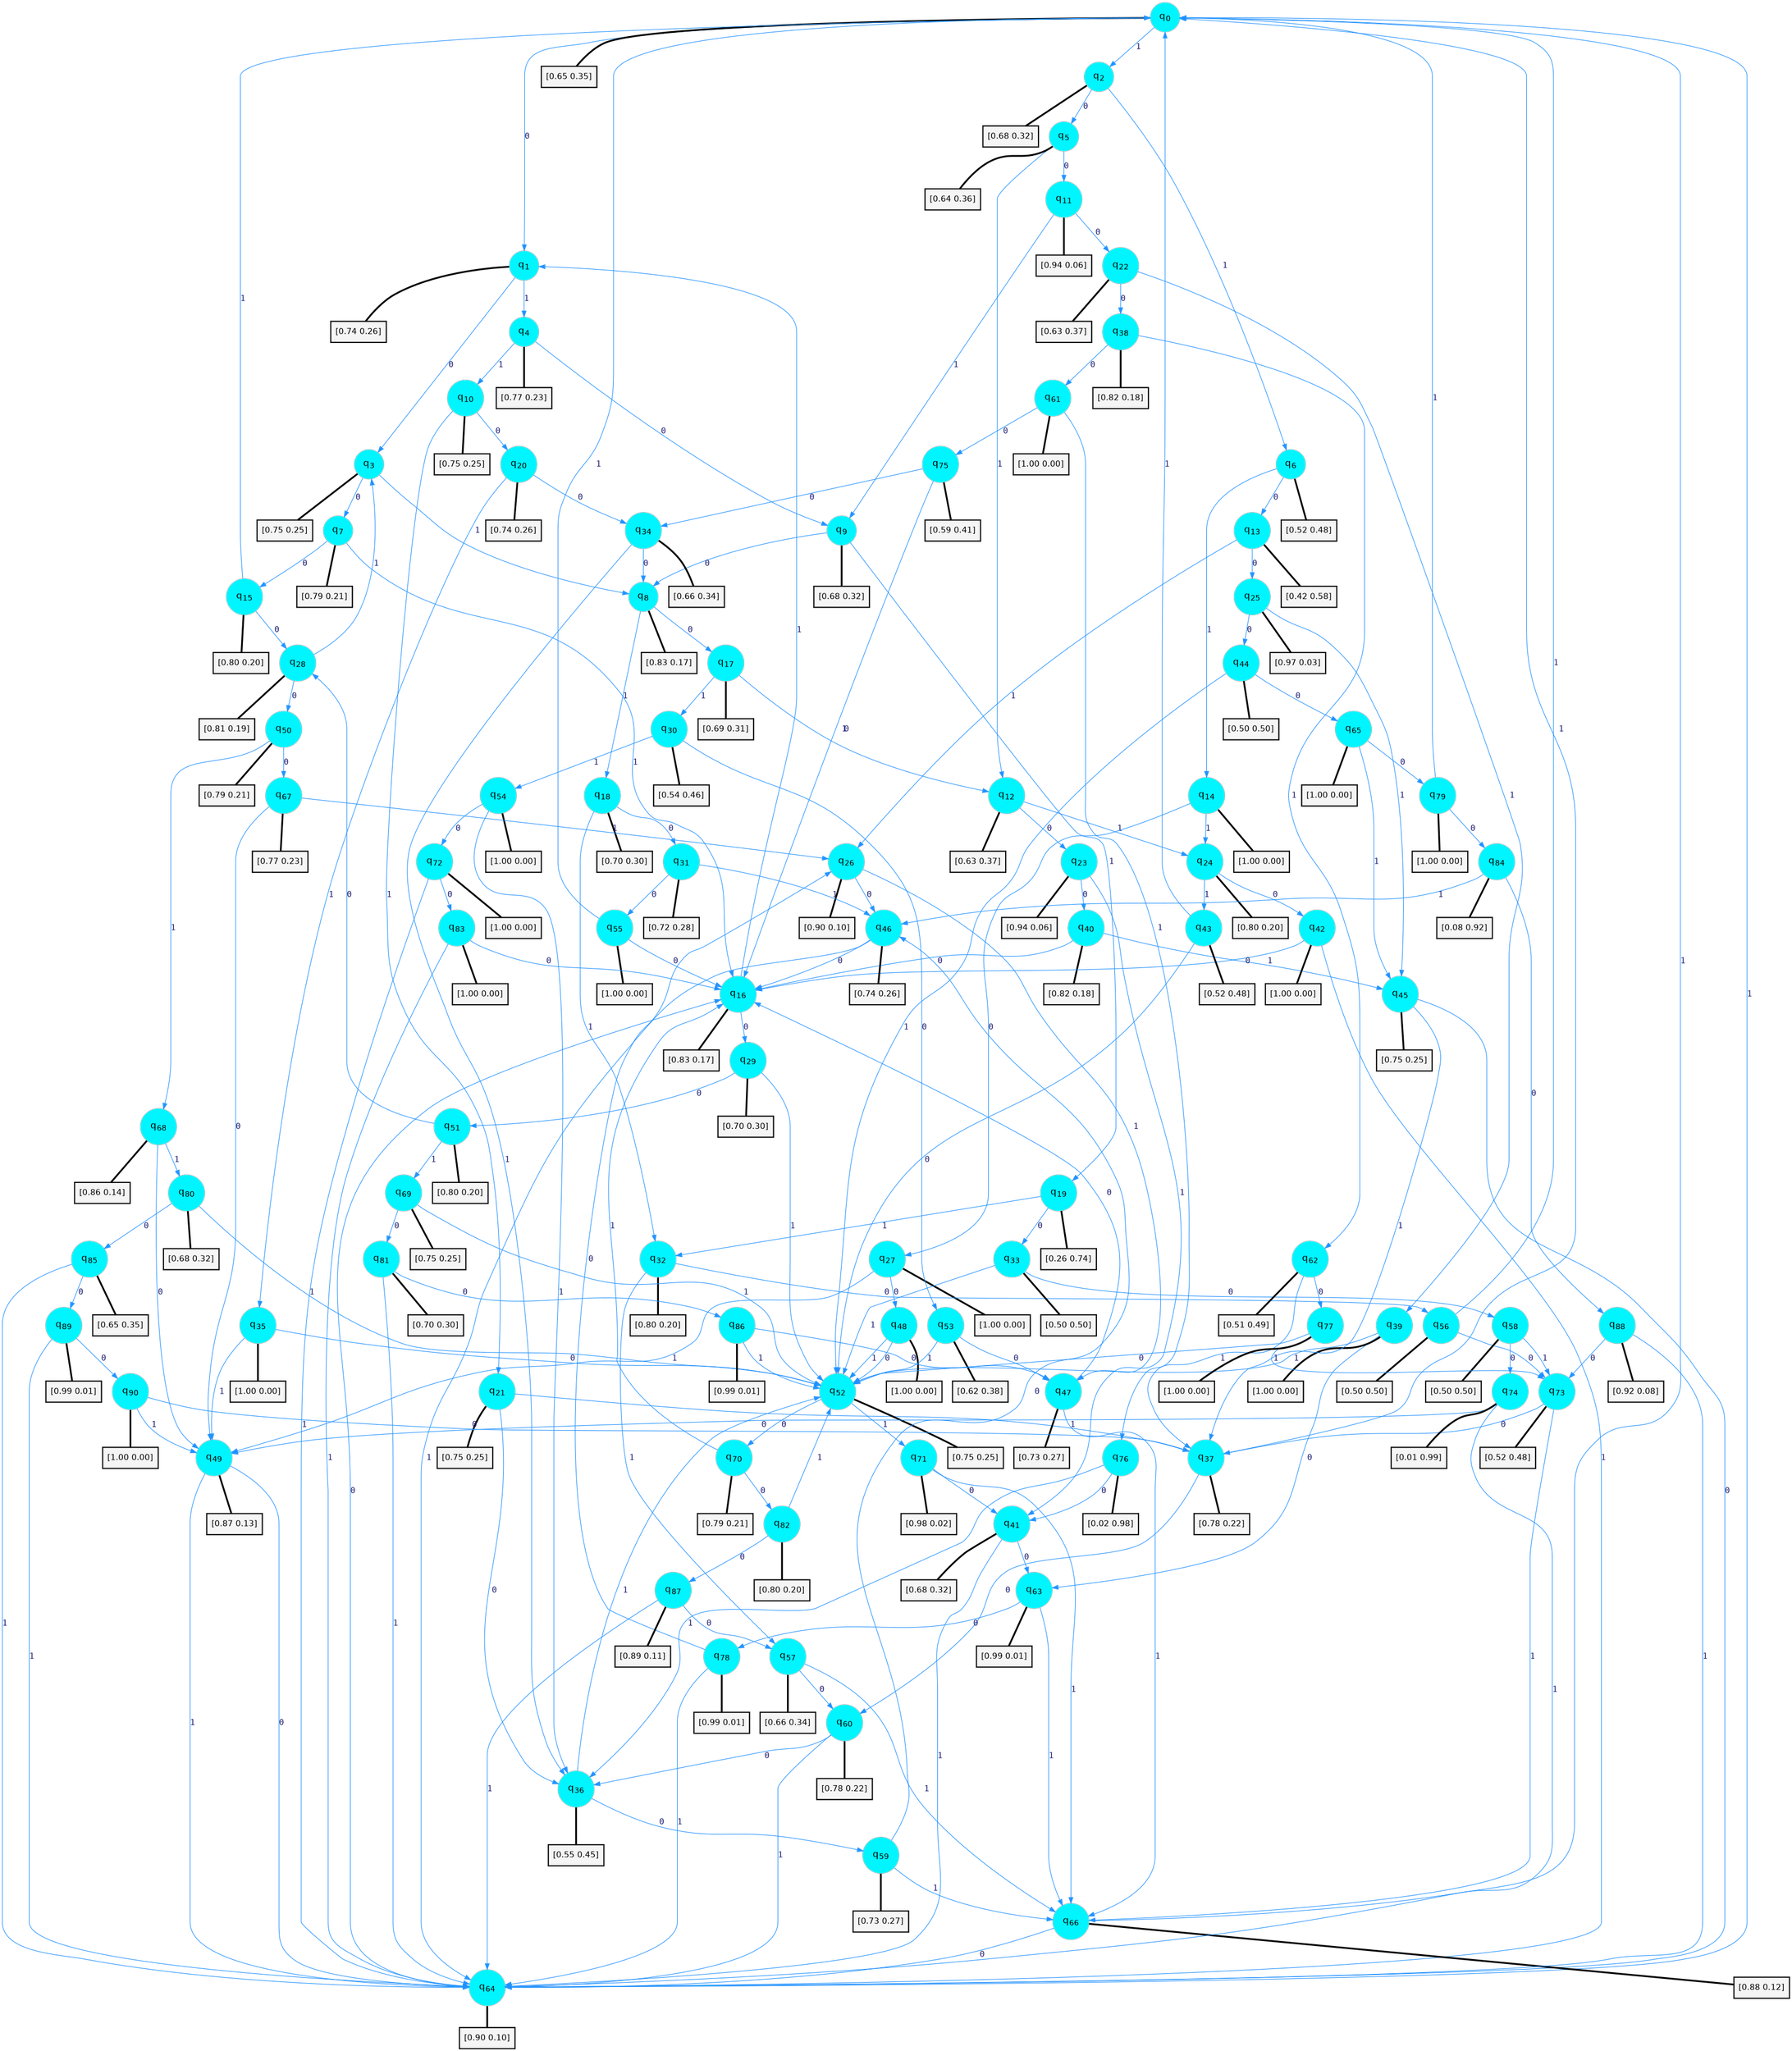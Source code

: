 digraph G {
graph [
bgcolor=transparent, dpi=300, rankdir=TD, size="40,25"];
node [
color=gray, fillcolor=turquoise1, fontcolor=black, fontname=Helvetica, fontsize=16, fontweight=bold, shape=circle, style=filled];
edge [
arrowsize=1, color=dodgerblue1, fontcolor=midnightblue, fontname=courier, fontweight=bold, penwidth=1, style=solid, weight=20];
0[label=<q<SUB>0</SUB>>];
1[label=<q<SUB>1</SUB>>];
2[label=<q<SUB>2</SUB>>];
3[label=<q<SUB>3</SUB>>];
4[label=<q<SUB>4</SUB>>];
5[label=<q<SUB>5</SUB>>];
6[label=<q<SUB>6</SUB>>];
7[label=<q<SUB>7</SUB>>];
8[label=<q<SUB>8</SUB>>];
9[label=<q<SUB>9</SUB>>];
10[label=<q<SUB>10</SUB>>];
11[label=<q<SUB>11</SUB>>];
12[label=<q<SUB>12</SUB>>];
13[label=<q<SUB>13</SUB>>];
14[label=<q<SUB>14</SUB>>];
15[label=<q<SUB>15</SUB>>];
16[label=<q<SUB>16</SUB>>];
17[label=<q<SUB>17</SUB>>];
18[label=<q<SUB>18</SUB>>];
19[label=<q<SUB>19</SUB>>];
20[label=<q<SUB>20</SUB>>];
21[label=<q<SUB>21</SUB>>];
22[label=<q<SUB>22</SUB>>];
23[label=<q<SUB>23</SUB>>];
24[label=<q<SUB>24</SUB>>];
25[label=<q<SUB>25</SUB>>];
26[label=<q<SUB>26</SUB>>];
27[label=<q<SUB>27</SUB>>];
28[label=<q<SUB>28</SUB>>];
29[label=<q<SUB>29</SUB>>];
30[label=<q<SUB>30</SUB>>];
31[label=<q<SUB>31</SUB>>];
32[label=<q<SUB>32</SUB>>];
33[label=<q<SUB>33</SUB>>];
34[label=<q<SUB>34</SUB>>];
35[label=<q<SUB>35</SUB>>];
36[label=<q<SUB>36</SUB>>];
37[label=<q<SUB>37</SUB>>];
38[label=<q<SUB>38</SUB>>];
39[label=<q<SUB>39</SUB>>];
40[label=<q<SUB>40</SUB>>];
41[label=<q<SUB>41</SUB>>];
42[label=<q<SUB>42</SUB>>];
43[label=<q<SUB>43</SUB>>];
44[label=<q<SUB>44</SUB>>];
45[label=<q<SUB>45</SUB>>];
46[label=<q<SUB>46</SUB>>];
47[label=<q<SUB>47</SUB>>];
48[label=<q<SUB>48</SUB>>];
49[label=<q<SUB>49</SUB>>];
50[label=<q<SUB>50</SUB>>];
51[label=<q<SUB>51</SUB>>];
52[label=<q<SUB>52</SUB>>];
53[label=<q<SUB>53</SUB>>];
54[label=<q<SUB>54</SUB>>];
55[label=<q<SUB>55</SUB>>];
56[label=<q<SUB>56</SUB>>];
57[label=<q<SUB>57</SUB>>];
58[label=<q<SUB>58</SUB>>];
59[label=<q<SUB>59</SUB>>];
60[label=<q<SUB>60</SUB>>];
61[label=<q<SUB>61</SUB>>];
62[label=<q<SUB>62</SUB>>];
63[label=<q<SUB>63</SUB>>];
64[label=<q<SUB>64</SUB>>];
65[label=<q<SUB>65</SUB>>];
66[label=<q<SUB>66</SUB>>];
67[label=<q<SUB>67</SUB>>];
68[label=<q<SUB>68</SUB>>];
69[label=<q<SUB>69</SUB>>];
70[label=<q<SUB>70</SUB>>];
71[label=<q<SUB>71</SUB>>];
72[label=<q<SUB>72</SUB>>];
73[label=<q<SUB>73</SUB>>];
74[label=<q<SUB>74</SUB>>];
75[label=<q<SUB>75</SUB>>];
76[label=<q<SUB>76</SUB>>];
77[label=<q<SUB>77</SUB>>];
78[label=<q<SUB>78</SUB>>];
79[label=<q<SUB>79</SUB>>];
80[label=<q<SUB>80</SUB>>];
81[label=<q<SUB>81</SUB>>];
82[label=<q<SUB>82</SUB>>];
83[label=<q<SUB>83</SUB>>];
84[label=<q<SUB>84</SUB>>];
85[label=<q<SUB>85</SUB>>];
86[label=<q<SUB>86</SUB>>];
87[label=<q<SUB>87</SUB>>];
88[label=<q<SUB>88</SUB>>];
89[label=<q<SUB>89</SUB>>];
90[label=<q<SUB>90</SUB>>];
91[label="[0.65 0.35]", shape=box,fontcolor=black, fontname=Helvetica, fontsize=14, penwidth=2, fillcolor=whitesmoke,color=black];
92[label="[0.74 0.26]", shape=box,fontcolor=black, fontname=Helvetica, fontsize=14, penwidth=2, fillcolor=whitesmoke,color=black];
93[label="[0.68 0.32]", shape=box,fontcolor=black, fontname=Helvetica, fontsize=14, penwidth=2, fillcolor=whitesmoke,color=black];
94[label="[0.75 0.25]", shape=box,fontcolor=black, fontname=Helvetica, fontsize=14, penwidth=2, fillcolor=whitesmoke,color=black];
95[label="[0.77 0.23]", shape=box,fontcolor=black, fontname=Helvetica, fontsize=14, penwidth=2, fillcolor=whitesmoke,color=black];
96[label="[0.64 0.36]", shape=box,fontcolor=black, fontname=Helvetica, fontsize=14, penwidth=2, fillcolor=whitesmoke,color=black];
97[label="[0.52 0.48]", shape=box,fontcolor=black, fontname=Helvetica, fontsize=14, penwidth=2, fillcolor=whitesmoke,color=black];
98[label="[0.79 0.21]", shape=box,fontcolor=black, fontname=Helvetica, fontsize=14, penwidth=2, fillcolor=whitesmoke,color=black];
99[label="[0.83 0.17]", shape=box,fontcolor=black, fontname=Helvetica, fontsize=14, penwidth=2, fillcolor=whitesmoke,color=black];
100[label="[0.68 0.32]", shape=box,fontcolor=black, fontname=Helvetica, fontsize=14, penwidth=2, fillcolor=whitesmoke,color=black];
101[label="[0.75 0.25]", shape=box,fontcolor=black, fontname=Helvetica, fontsize=14, penwidth=2, fillcolor=whitesmoke,color=black];
102[label="[0.94 0.06]", shape=box,fontcolor=black, fontname=Helvetica, fontsize=14, penwidth=2, fillcolor=whitesmoke,color=black];
103[label="[0.63 0.37]", shape=box,fontcolor=black, fontname=Helvetica, fontsize=14, penwidth=2, fillcolor=whitesmoke,color=black];
104[label="[0.42 0.58]", shape=box,fontcolor=black, fontname=Helvetica, fontsize=14, penwidth=2, fillcolor=whitesmoke,color=black];
105[label="[1.00 0.00]", shape=box,fontcolor=black, fontname=Helvetica, fontsize=14, penwidth=2, fillcolor=whitesmoke,color=black];
106[label="[0.80 0.20]", shape=box,fontcolor=black, fontname=Helvetica, fontsize=14, penwidth=2, fillcolor=whitesmoke,color=black];
107[label="[0.83 0.17]", shape=box,fontcolor=black, fontname=Helvetica, fontsize=14, penwidth=2, fillcolor=whitesmoke,color=black];
108[label="[0.69 0.31]", shape=box,fontcolor=black, fontname=Helvetica, fontsize=14, penwidth=2, fillcolor=whitesmoke,color=black];
109[label="[0.70 0.30]", shape=box,fontcolor=black, fontname=Helvetica, fontsize=14, penwidth=2, fillcolor=whitesmoke,color=black];
110[label="[0.26 0.74]", shape=box,fontcolor=black, fontname=Helvetica, fontsize=14, penwidth=2, fillcolor=whitesmoke,color=black];
111[label="[0.74 0.26]", shape=box,fontcolor=black, fontname=Helvetica, fontsize=14, penwidth=2, fillcolor=whitesmoke,color=black];
112[label="[0.75 0.25]", shape=box,fontcolor=black, fontname=Helvetica, fontsize=14, penwidth=2, fillcolor=whitesmoke,color=black];
113[label="[0.63 0.37]", shape=box,fontcolor=black, fontname=Helvetica, fontsize=14, penwidth=2, fillcolor=whitesmoke,color=black];
114[label="[0.94 0.06]", shape=box,fontcolor=black, fontname=Helvetica, fontsize=14, penwidth=2, fillcolor=whitesmoke,color=black];
115[label="[0.80 0.20]", shape=box,fontcolor=black, fontname=Helvetica, fontsize=14, penwidth=2, fillcolor=whitesmoke,color=black];
116[label="[0.97 0.03]", shape=box,fontcolor=black, fontname=Helvetica, fontsize=14, penwidth=2, fillcolor=whitesmoke,color=black];
117[label="[0.90 0.10]", shape=box,fontcolor=black, fontname=Helvetica, fontsize=14, penwidth=2, fillcolor=whitesmoke,color=black];
118[label="[1.00 0.00]", shape=box,fontcolor=black, fontname=Helvetica, fontsize=14, penwidth=2, fillcolor=whitesmoke,color=black];
119[label="[0.81 0.19]", shape=box,fontcolor=black, fontname=Helvetica, fontsize=14, penwidth=2, fillcolor=whitesmoke,color=black];
120[label="[0.70 0.30]", shape=box,fontcolor=black, fontname=Helvetica, fontsize=14, penwidth=2, fillcolor=whitesmoke,color=black];
121[label="[0.54 0.46]", shape=box,fontcolor=black, fontname=Helvetica, fontsize=14, penwidth=2, fillcolor=whitesmoke,color=black];
122[label="[0.72 0.28]", shape=box,fontcolor=black, fontname=Helvetica, fontsize=14, penwidth=2, fillcolor=whitesmoke,color=black];
123[label="[0.80 0.20]", shape=box,fontcolor=black, fontname=Helvetica, fontsize=14, penwidth=2, fillcolor=whitesmoke,color=black];
124[label="[0.50 0.50]", shape=box,fontcolor=black, fontname=Helvetica, fontsize=14, penwidth=2, fillcolor=whitesmoke,color=black];
125[label="[0.66 0.34]", shape=box,fontcolor=black, fontname=Helvetica, fontsize=14, penwidth=2, fillcolor=whitesmoke,color=black];
126[label="[1.00 0.00]", shape=box,fontcolor=black, fontname=Helvetica, fontsize=14, penwidth=2, fillcolor=whitesmoke,color=black];
127[label="[0.55 0.45]", shape=box,fontcolor=black, fontname=Helvetica, fontsize=14, penwidth=2, fillcolor=whitesmoke,color=black];
128[label="[0.78 0.22]", shape=box,fontcolor=black, fontname=Helvetica, fontsize=14, penwidth=2, fillcolor=whitesmoke,color=black];
129[label="[0.82 0.18]", shape=box,fontcolor=black, fontname=Helvetica, fontsize=14, penwidth=2, fillcolor=whitesmoke,color=black];
130[label="[1.00 0.00]", shape=box,fontcolor=black, fontname=Helvetica, fontsize=14, penwidth=2, fillcolor=whitesmoke,color=black];
131[label="[0.82 0.18]", shape=box,fontcolor=black, fontname=Helvetica, fontsize=14, penwidth=2, fillcolor=whitesmoke,color=black];
132[label="[0.68 0.32]", shape=box,fontcolor=black, fontname=Helvetica, fontsize=14, penwidth=2, fillcolor=whitesmoke,color=black];
133[label="[1.00 0.00]", shape=box,fontcolor=black, fontname=Helvetica, fontsize=14, penwidth=2, fillcolor=whitesmoke,color=black];
134[label="[0.52 0.48]", shape=box,fontcolor=black, fontname=Helvetica, fontsize=14, penwidth=2, fillcolor=whitesmoke,color=black];
135[label="[0.50 0.50]", shape=box,fontcolor=black, fontname=Helvetica, fontsize=14, penwidth=2, fillcolor=whitesmoke,color=black];
136[label="[0.75 0.25]", shape=box,fontcolor=black, fontname=Helvetica, fontsize=14, penwidth=2, fillcolor=whitesmoke,color=black];
137[label="[0.74 0.26]", shape=box,fontcolor=black, fontname=Helvetica, fontsize=14, penwidth=2, fillcolor=whitesmoke,color=black];
138[label="[0.73 0.27]", shape=box,fontcolor=black, fontname=Helvetica, fontsize=14, penwidth=2, fillcolor=whitesmoke,color=black];
139[label="[1.00 0.00]", shape=box,fontcolor=black, fontname=Helvetica, fontsize=14, penwidth=2, fillcolor=whitesmoke,color=black];
140[label="[0.87 0.13]", shape=box,fontcolor=black, fontname=Helvetica, fontsize=14, penwidth=2, fillcolor=whitesmoke,color=black];
141[label="[0.79 0.21]", shape=box,fontcolor=black, fontname=Helvetica, fontsize=14, penwidth=2, fillcolor=whitesmoke,color=black];
142[label="[0.80 0.20]", shape=box,fontcolor=black, fontname=Helvetica, fontsize=14, penwidth=2, fillcolor=whitesmoke,color=black];
143[label="[0.75 0.25]", shape=box,fontcolor=black, fontname=Helvetica, fontsize=14, penwidth=2, fillcolor=whitesmoke,color=black];
144[label="[0.62 0.38]", shape=box,fontcolor=black, fontname=Helvetica, fontsize=14, penwidth=2, fillcolor=whitesmoke,color=black];
145[label="[1.00 0.00]", shape=box,fontcolor=black, fontname=Helvetica, fontsize=14, penwidth=2, fillcolor=whitesmoke,color=black];
146[label="[1.00 0.00]", shape=box,fontcolor=black, fontname=Helvetica, fontsize=14, penwidth=2, fillcolor=whitesmoke,color=black];
147[label="[0.50 0.50]", shape=box,fontcolor=black, fontname=Helvetica, fontsize=14, penwidth=2, fillcolor=whitesmoke,color=black];
148[label="[0.66 0.34]", shape=box,fontcolor=black, fontname=Helvetica, fontsize=14, penwidth=2, fillcolor=whitesmoke,color=black];
149[label="[0.50 0.50]", shape=box,fontcolor=black, fontname=Helvetica, fontsize=14, penwidth=2, fillcolor=whitesmoke,color=black];
150[label="[0.73 0.27]", shape=box,fontcolor=black, fontname=Helvetica, fontsize=14, penwidth=2, fillcolor=whitesmoke,color=black];
151[label="[0.78 0.22]", shape=box,fontcolor=black, fontname=Helvetica, fontsize=14, penwidth=2, fillcolor=whitesmoke,color=black];
152[label="[1.00 0.00]", shape=box,fontcolor=black, fontname=Helvetica, fontsize=14, penwidth=2, fillcolor=whitesmoke,color=black];
153[label="[0.51 0.49]", shape=box,fontcolor=black, fontname=Helvetica, fontsize=14, penwidth=2, fillcolor=whitesmoke,color=black];
154[label="[0.99 0.01]", shape=box,fontcolor=black, fontname=Helvetica, fontsize=14, penwidth=2, fillcolor=whitesmoke,color=black];
155[label="[0.90 0.10]", shape=box,fontcolor=black, fontname=Helvetica, fontsize=14, penwidth=2, fillcolor=whitesmoke,color=black];
156[label="[1.00 0.00]", shape=box,fontcolor=black, fontname=Helvetica, fontsize=14, penwidth=2, fillcolor=whitesmoke,color=black];
157[label="[0.88 0.12]", shape=box,fontcolor=black, fontname=Helvetica, fontsize=14, penwidth=2, fillcolor=whitesmoke,color=black];
158[label="[0.77 0.23]", shape=box,fontcolor=black, fontname=Helvetica, fontsize=14, penwidth=2, fillcolor=whitesmoke,color=black];
159[label="[0.86 0.14]", shape=box,fontcolor=black, fontname=Helvetica, fontsize=14, penwidth=2, fillcolor=whitesmoke,color=black];
160[label="[0.75 0.25]", shape=box,fontcolor=black, fontname=Helvetica, fontsize=14, penwidth=2, fillcolor=whitesmoke,color=black];
161[label="[0.79 0.21]", shape=box,fontcolor=black, fontname=Helvetica, fontsize=14, penwidth=2, fillcolor=whitesmoke,color=black];
162[label="[0.98 0.02]", shape=box,fontcolor=black, fontname=Helvetica, fontsize=14, penwidth=2, fillcolor=whitesmoke,color=black];
163[label="[1.00 0.00]", shape=box,fontcolor=black, fontname=Helvetica, fontsize=14, penwidth=2, fillcolor=whitesmoke,color=black];
164[label="[0.52 0.48]", shape=box,fontcolor=black, fontname=Helvetica, fontsize=14, penwidth=2, fillcolor=whitesmoke,color=black];
165[label="[0.01 0.99]", shape=box,fontcolor=black, fontname=Helvetica, fontsize=14, penwidth=2, fillcolor=whitesmoke,color=black];
166[label="[0.59 0.41]", shape=box,fontcolor=black, fontname=Helvetica, fontsize=14, penwidth=2, fillcolor=whitesmoke,color=black];
167[label="[0.02 0.98]", shape=box,fontcolor=black, fontname=Helvetica, fontsize=14, penwidth=2, fillcolor=whitesmoke,color=black];
168[label="[1.00 0.00]", shape=box,fontcolor=black, fontname=Helvetica, fontsize=14, penwidth=2, fillcolor=whitesmoke,color=black];
169[label="[0.99 0.01]", shape=box,fontcolor=black, fontname=Helvetica, fontsize=14, penwidth=2, fillcolor=whitesmoke,color=black];
170[label="[1.00 0.00]", shape=box,fontcolor=black, fontname=Helvetica, fontsize=14, penwidth=2, fillcolor=whitesmoke,color=black];
171[label="[0.68 0.32]", shape=box,fontcolor=black, fontname=Helvetica, fontsize=14, penwidth=2, fillcolor=whitesmoke,color=black];
172[label="[0.70 0.30]", shape=box,fontcolor=black, fontname=Helvetica, fontsize=14, penwidth=2, fillcolor=whitesmoke,color=black];
173[label="[0.80 0.20]", shape=box,fontcolor=black, fontname=Helvetica, fontsize=14, penwidth=2, fillcolor=whitesmoke,color=black];
174[label="[1.00 0.00]", shape=box,fontcolor=black, fontname=Helvetica, fontsize=14, penwidth=2, fillcolor=whitesmoke,color=black];
175[label="[0.08 0.92]", shape=box,fontcolor=black, fontname=Helvetica, fontsize=14, penwidth=2, fillcolor=whitesmoke,color=black];
176[label="[0.65 0.35]", shape=box,fontcolor=black, fontname=Helvetica, fontsize=14, penwidth=2, fillcolor=whitesmoke,color=black];
177[label="[0.99 0.01]", shape=box,fontcolor=black, fontname=Helvetica, fontsize=14, penwidth=2, fillcolor=whitesmoke,color=black];
178[label="[0.89 0.11]", shape=box,fontcolor=black, fontname=Helvetica, fontsize=14, penwidth=2, fillcolor=whitesmoke,color=black];
179[label="[0.92 0.08]", shape=box,fontcolor=black, fontname=Helvetica, fontsize=14, penwidth=2, fillcolor=whitesmoke,color=black];
180[label="[0.99 0.01]", shape=box,fontcolor=black, fontname=Helvetica, fontsize=14, penwidth=2, fillcolor=whitesmoke,color=black];
181[label="[1.00 0.00]", shape=box,fontcolor=black, fontname=Helvetica, fontsize=14, penwidth=2, fillcolor=whitesmoke,color=black];
0->1 [label=0];
0->2 [label=1];
0->91 [arrowhead=none, penwidth=3,color=black];
1->3 [label=0];
1->4 [label=1];
1->92 [arrowhead=none, penwidth=3,color=black];
2->5 [label=0];
2->6 [label=1];
2->93 [arrowhead=none, penwidth=3,color=black];
3->7 [label=0];
3->8 [label=1];
3->94 [arrowhead=none, penwidth=3,color=black];
4->9 [label=0];
4->10 [label=1];
4->95 [arrowhead=none, penwidth=3,color=black];
5->11 [label=0];
5->12 [label=1];
5->96 [arrowhead=none, penwidth=3,color=black];
6->13 [label=0];
6->14 [label=1];
6->97 [arrowhead=none, penwidth=3,color=black];
7->15 [label=0];
7->16 [label=1];
7->98 [arrowhead=none, penwidth=3,color=black];
8->17 [label=0];
8->18 [label=1];
8->99 [arrowhead=none, penwidth=3,color=black];
9->8 [label=0];
9->19 [label=1];
9->100 [arrowhead=none, penwidth=3,color=black];
10->20 [label=0];
10->21 [label=1];
10->101 [arrowhead=none, penwidth=3,color=black];
11->22 [label=0];
11->9 [label=1];
11->102 [arrowhead=none, penwidth=3,color=black];
12->23 [label=0];
12->24 [label=1];
12->103 [arrowhead=none, penwidth=3,color=black];
13->25 [label=0];
13->26 [label=1];
13->104 [arrowhead=none, penwidth=3,color=black];
14->27 [label=0];
14->24 [label=1];
14->105 [arrowhead=none, penwidth=3,color=black];
15->28 [label=0];
15->0 [label=1];
15->106 [arrowhead=none, penwidth=3,color=black];
16->29 [label=0];
16->1 [label=1];
16->107 [arrowhead=none, penwidth=3,color=black];
17->12 [label=0];
17->30 [label=1];
17->108 [arrowhead=none, penwidth=3,color=black];
18->31 [label=0];
18->32 [label=1];
18->109 [arrowhead=none, penwidth=3,color=black];
19->33 [label=0];
19->32 [label=1];
19->110 [arrowhead=none, penwidth=3,color=black];
20->34 [label=0];
20->35 [label=1];
20->111 [arrowhead=none, penwidth=3,color=black];
21->36 [label=0];
21->37 [label=1];
21->112 [arrowhead=none, penwidth=3,color=black];
22->38 [label=0];
22->39 [label=1];
22->113 [arrowhead=none, penwidth=3,color=black];
23->40 [label=0];
23->41 [label=1];
23->114 [arrowhead=none, penwidth=3,color=black];
24->42 [label=0];
24->43 [label=1];
24->115 [arrowhead=none, penwidth=3,color=black];
25->44 [label=0];
25->45 [label=1];
25->116 [arrowhead=none, penwidth=3,color=black];
26->46 [label=0];
26->47 [label=1];
26->117 [arrowhead=none, penwidth=3,color=black];
27->48 [label=0];
27->49 [label=1];
27->118 [arrowhead=none, penwidth=3,color=black];
28->50 [label=0];
28->3 [label=1];
28->119 [arrowhead=none, penwidth=3,color=black];
29->51 [label=0];
29->52 [label=1];
29->120 [arrowhead=none, penwidth=3,color=black];
30->53 [label=0];
30->54 [label=1];
30->121 [arrowhead=none, penwidth=3,color=black];
31->55 [label=0];
31->46 [label=1];
31->122 [arrowhead=none, penwidth=3,color=black];
32->56 [label=0];
32->57 [label=1];
32->123 [arrowhead=none, penwidth=3,color=black];
33->58 [label=0];
33->52 [label=1];
33->124 [arrowhead=none, penwidth=3,color=black];
34->8 [label=0];
34->36 [label=1];
34->125 [arrowhead=none, penwidth=3,color=black];
35->52 [label=0];
35->49 [label=1];
35->126 [arrowhead=none, penwidth=3,color=black];
36->59 [label=0];
36->52 [label=1];
36->127 [arrowhead=none, penwidth=3,color=black];
37->60 [label=0];
37->0 [label=1];
37->128 [arrowhead=none, penwidth=3,color=black];
38->61 [label=0];
38->62 [label=1];
38->129 [arrowhead=none, penwidth=3,color=black];
39->63 [label=0];
39->52 [label=1];
39->130 [arrowhead=none, penwidth=3,color=black];
40->16 [label=0];
40->45 [label=1];
40->131 [arrowhead=none, penwidth=3,color=black];
41->63 [label=0];
41->64 [label=1];
41->132 [arrowhead=none, penwidth=3,color=black];
42->16 [label=0];
42->64 [label=1];
42->133 [arrowhead=none, penwidth=3,color=black];
43->52 [label=0];
43->0 [label=1];
43->134 [arrowhead=none, penwidth=3,color=black];
44->65 [label=0];
44->52 [label=1];
44->135 [arrowhead=none, penwidth=3,color=black];
45->64 [label=0];
45->37 [label=1];
45->136 [arrowhead=none, penwidth=3,color=black];
46->16 [label=0];
46->64 [label=1];
46->137 [arrowhead=none, penwidth=3,color=black];
47->16 [label=0];
47->66 [label=1];
47->138 [arrowhead=none, penwidth=3,color=black];
48->52 [label=0];
48->52 [label=1];
48->139 [arrowhead=none, penwidth=3,color=black];
49->64 [label=0];
49->64 [label=1];
49->140 [arrowhead=none, penwidth=3,color=black];
50->67 [label=0];
50->68 [label=1];
50->141 [arrowhead=none, penwidth=3,color=black];
51->28 [label=0];
51->69 [label=1];
51->142 [arrowhead=none, penwidth=3,color=black];
52->70 [label=0];
52->71 [label=1];
52->143 [arrowhead=none, penwidth=3,color=black];
53->47 [label=0];
53->52 [label=1];
53->144 [arrowhead=none, penwidth=3,color=black];
54->72 [label=0];
54->36 [label=1];
54->145 [arrowhead=none, penwidth=3,color=black];
55->16 [label=0];
55->0 [label=1];
55->146 [arrowhead=none, penwidth=3,color=black];
56->73 [label=0];
56->0 [label=1];
56->147 [arrowhead=none, penwidth=3,color=black];
57->60 [label=0];
57->66 [label=1];
57->148 [arrowhead=none, penwidth=3,color=black];
58->74 [label=0];
58->73 [label=1];
58->149 [arrowhead=none, penwidth=3,color=black];
59->46 [label=0];
59->66 [label=1];
59->150 [arrowhead=none, penwidth=3,color=black];
60->36 [label=0];
60->64 [label=1];
60->151 [arrowhead=none, penwidth=3,color=black];
61->75 [label=0];
61->76 [label=1];
61->152 [arrowhead=none, penwidth=3,color=black];
62->77 [label=0];
62->37 [label=1];
62->153 [arrowhead=none, penwidth=3,color=black];
63->78 [label=0];
63->66 [label=1];
63->154 [arrowhead=none, penwidth=3,color=black];
64->16 [label=0];
64->0 [label=1];
64->155 [arrowhead=none, penwidth=3,color=black];
65->79 [label=0];
65->45 [label=1];
65->156 [arrowhead=none, penwidth=3,color=black];
66->64 [label=0];
66->0 [label=1];
66->157 [arrowhead=none, penwidth=3,color=black];
67->49 [label=0];
67->26 [label=1];
67->158 [arrowhead=none, penwidth=3,color=black];
68->49 [label=0];
68->80 [label=1];
68->159 [arrowhead=none, penwidth=3,color=black];
69->81 [label=0];
69->52 [label=1];
69->160 [arrowhead=none, penwidth=3,color=black];
70->82 [label=0];
70->16 [label=1];
70->161 [arrowhead=none, penwidth=3,color=black];
71->41 [label=0];
71->66 [label=1];
71->162 [arrowhead=none, penwidth=3,color=black];
72->83 [label=0];
72->64 [label=1];
72->163 [arrowhead=none, penwidth=3,color=black];
73->37 [label=0];
73->66 [label=1];
73->164 [arrowhead=none, penwidth=3,color=black];
74->49 [label=0];
74->64 [label=1];
74->165 [arrowhead=none, penwidth=3,color=black];
75->34 [label=0];
75->16 [label=1];
75->166 [arrowhead=none, penwidth=3,color=black];
76->41 [label=0];
76->36 [label=1];
76->167 [arrowhead=none, penwidth=3,color=black];
77->52 [label=0];
77->73 [label=1];
77->168 [arrowhead=none, penwidth=3,color=black];
78->26 [label=0];
78->64 [label=1];
78->169 [arrowhead=none, penwidth=3,color=black];
79->84 [label=0];
79->0 [label=1];
79->170 [arrowhead=none, penwidth=3,color=black];
80->85 [label=0];
80->52 [label=1];
80->171 [arrowhead=none, penwidth=3,color=black];
81->86 [label=0];
81->64 [label=1];
81->172 [arrowhead=none, penwidth=3,color=black];
82->87 [label=0];
82->52 [label=1];
82->173 [arrowhead=none, penwidth=3,color=black];
83->16 [label=0];
83->64 [label=1];
83->174 [arrowhead=none, penwidth=3,color=black];
84->88 [label=0];
84->46 [label=1];
84->175 [arrowhead=none, penwidth=3,color=black];
85->89 [label=0];
85->64 [label=1];
85->176 [arrowhead=none, penwidth=3,color=black];
86->47 [label=0];
86->52 [label=1];
86->177 [arrowhead=none, penwidth=3,color=black];
87->57 [label=0];
87->64 [label=1];
87->178 [arrowhead=none, penwidth=3,color=black];
88->73 [label=0];
88->64 [label=1];
88->179 [arrowhead=none, penwidth=3,color=black];
89->90 [label=0];
89->64 [label=1];
89->180 [arrowhead=none, penwidth=3,color=black];
90->37 [label=0];
90->49 [label=1];
90->181 [arrowhead=none, penwidth=3,color=black];
}
